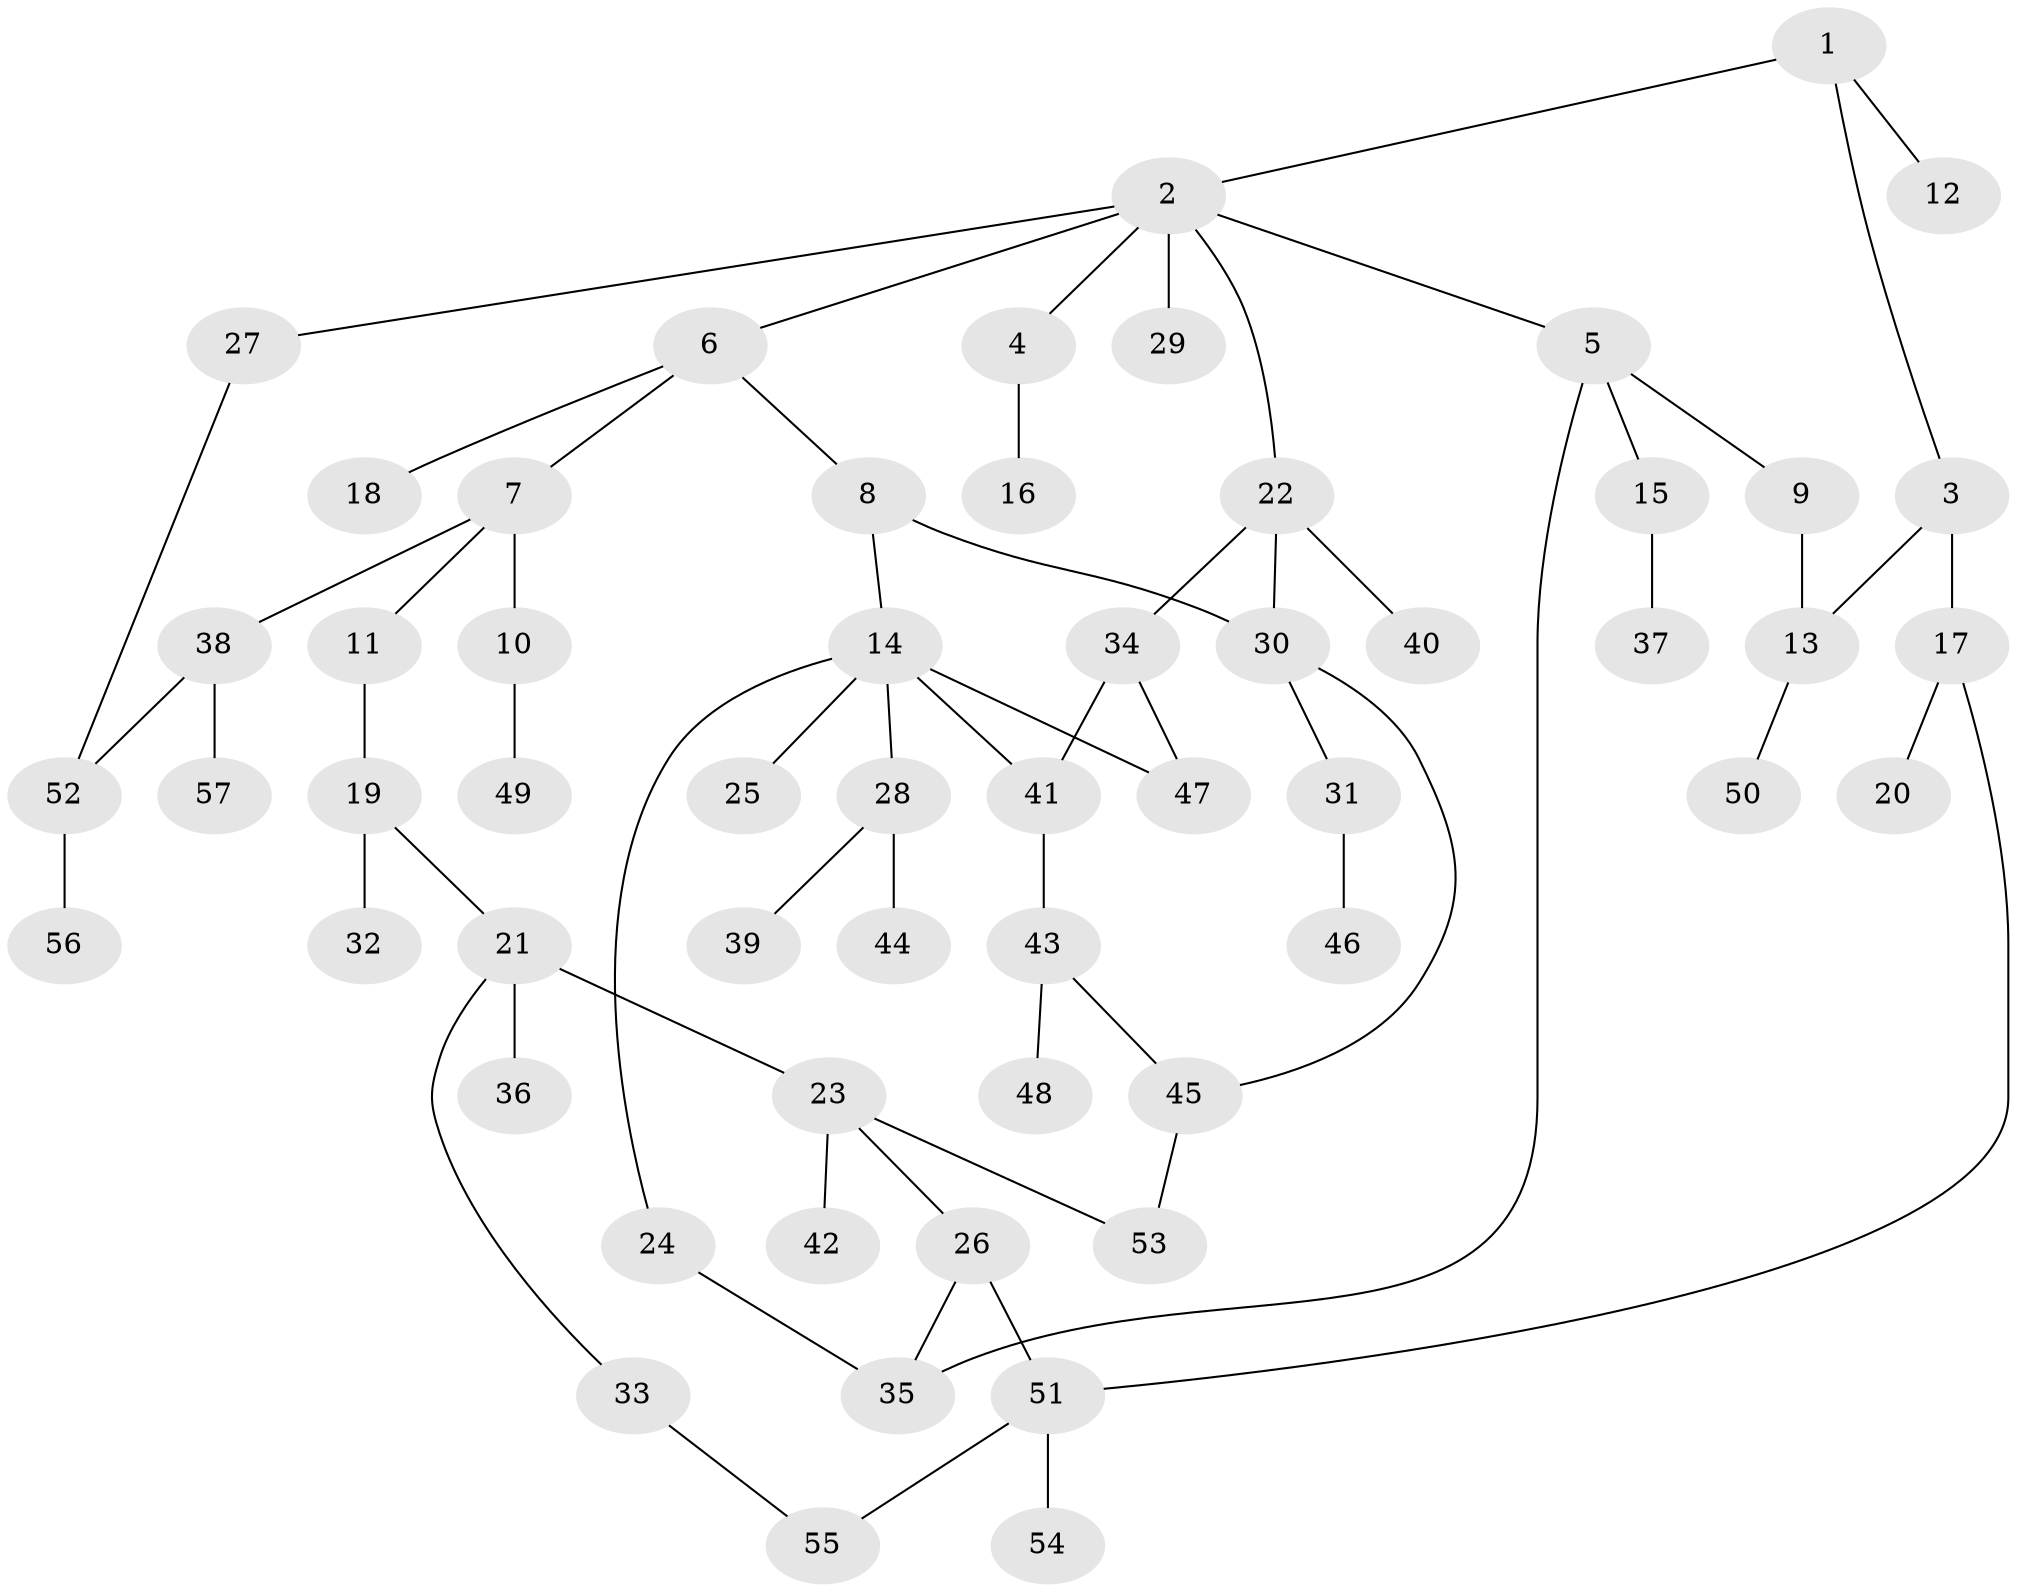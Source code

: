 // coarse degree distribution, {3: 0.3548387096774194, 2: 0.3225806451612903, 4: 0.06451612903225806, 6: 0.03225806451612903, 1: 0.16129032258064516, 5: 0.06451612903225806}
// Generated by graph-tools (version 1.1) at 2025/36/03/04/25 23:36:06]
// undirected, 57 vertices, 67 edges
graph export_dot {
  node [color=gray90,style=filled];
  1;
  2;
  3;
  4;
  5;
  6;
  7;
  8;
  9;
  10;
  11;
  12;
  13;
  14;
  15;
  16;
  17;
  18;
  19;
  20;
  21;
  22;
  23;
  24;
  25;
  26;
  27;
  28;
  29;
  30;
  31;
  32;
  33;
  34;
  35;
  36;
  37;
  38;
  39;
  40;
  41;
  42;
  43;
  44;
  45;
  46;
  47;
  48;
  49;
  50;
  51;
  52;
  53;
  54;
  55;
  56;
  57;
  1 -- 2;
  1 -- 3;
  1 -- 12;
  2 -- 4;
  2 -- 5;
  2 -- 6;
  2 -- 22;
  2 -- 27;
  2 -- 29;
  3 -- 13;
  3 -- 17;
  4 -- 16;
  5 -- 9;
  5 -- 15;
  5 -- 35;
  6 -- 7;
  6 -- 8;
  6 -- 18;
  7 -- 10;
  7 -- 11;
  7 -- 38;
  8 -- 14;
  8 -- 30;
  9 -- 13;
  10 -- 49;
  11 -- 19;
  13 -- 50;
  14 -- 24;
  14 -- 25;
  14 -- 28;
  14 -- 41;
  14 -- 47;
  15 -- 37;
  17 -- 20;
  17 -- 51;
  19 -- 21;
  19 -- 32;
  21 -- 23;
  21 -- 33;
  21 -- 36;
  22 -- 34;
  22 -- 40;
  22 -- 30;
  23 -- 26;
  23 -- 42;
  23 -- 53;
  24 -- 35;
  26 -- 51;
  26 -- 35;
  27 -- 52;
  28 -- 39;
  28 -- 44;
  30 -- 31;
  30 -- 45;
  31 -- 46;
  33 -- 55;
  34 -- 47;
  34 -- 41;
  38 -- 57;
  38 -- 52;
  41 -- 43;
  43 -- 45;
  43 -- 48;
  45 -- 53;
  51 -- 54;
  51 -- 55;
  52 -- 56;
}
